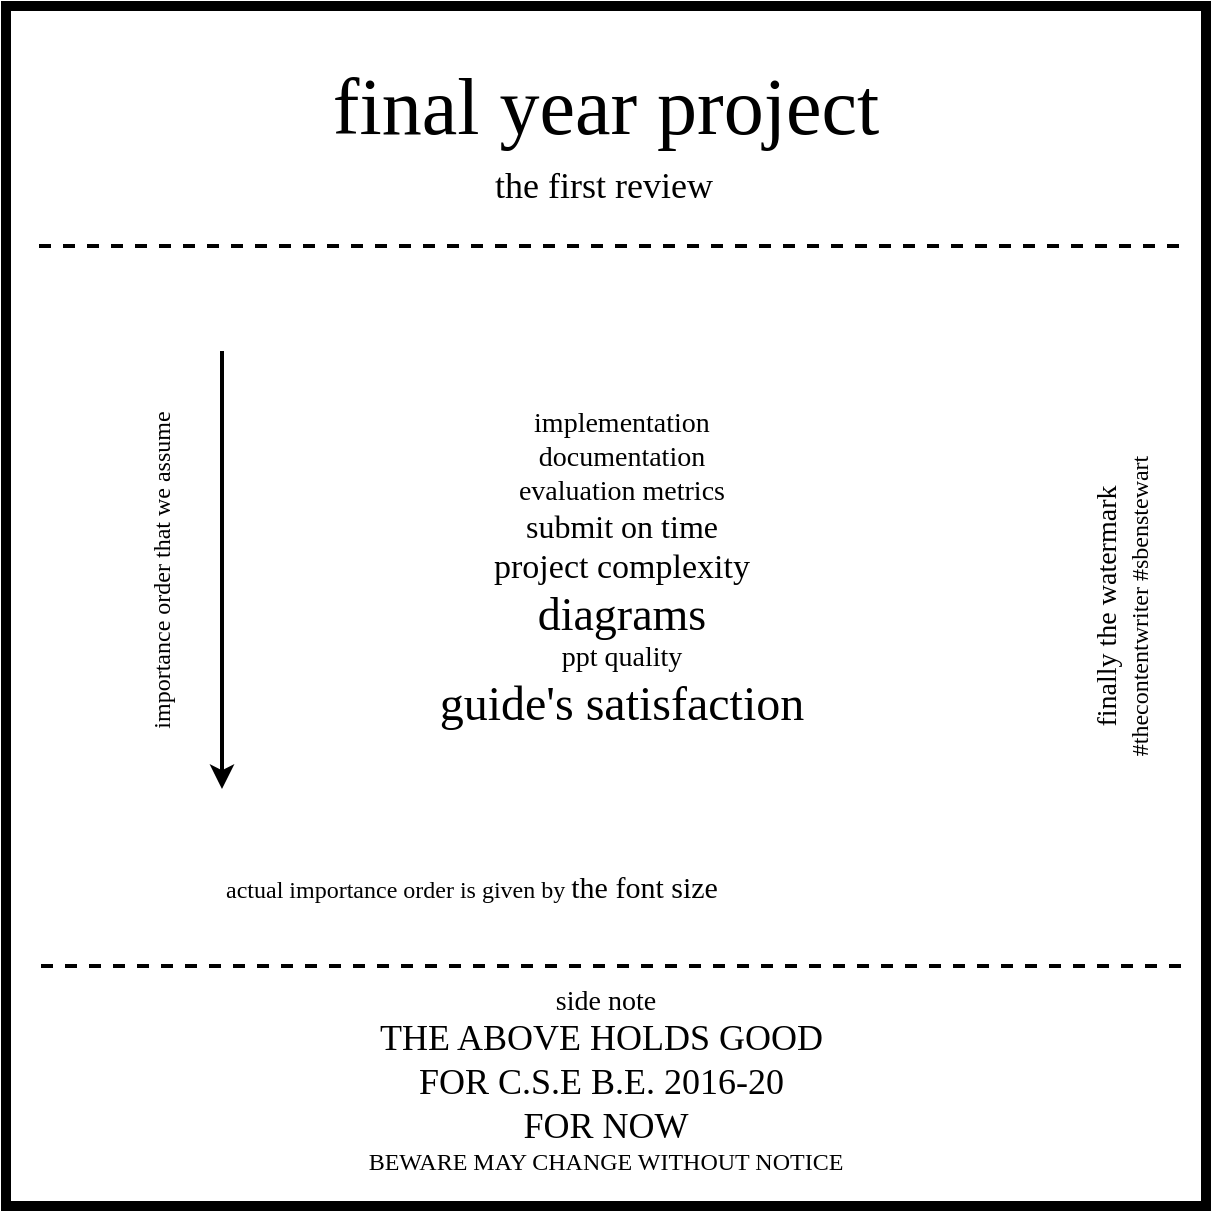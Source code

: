 <mxfile version="12.4.7" type="device"><diagram id="dX7Dphyso45SB9-RoEhv" name="Page-1"><mxGraphModel dx="786" dy="546" grid="1" gridSize="10" guides="1" tooltips="1" connect="1" arrows="1" fold="1" page="1" pageScale="1" pageWidth="827" pageHeight="1169" math="0" shadow="0"><root><mxCell id="0"/><mxCell id="1" parent="0"/><mxCell id="nfxZPmU7g6QgWNAvG-ER-2" value="" style="whiteSpace=wrap;html=1;aspect=fixed;strokeWidth=5;" parent="1" vertex="1"><mxGeometry x="210" y="90" width="600" height="600" as="geometry"/></mxCell><mxCell id="8b6ggLF4gSHIukh4vJdm-18" value="&lt;font face=&quot;xkcd&quot;&gt;&lt;span style=&quot;font-size: 40px&quot;&gt;final year project&lt;/span&gt;&lt;br&gt;&lt;/font&gt;" style="text;html=1;strokeColor=none;fillColor=none;align=center;verticalAlign=middle;whiteSpace=wrap;rounded=0;" parent="1" vertex="1"><mxGeometry x="300" y="130" width="420" height="20" as="geometry"/></mxCell><mxCell id="8b6ggLF4gSHIukh4vJdm-24" value="&lt;font face=&quot;xkcd&quot;&gt;&lt;span style=&quot;font-size: 18px&quot;&gt;the first review&lt;/span&gt;&lt;br&gt;&lt;/font&gt;" style="text;html=1;strokeColor=none;fillColor=none;align=center;verticalAlign=middle;whiteSpace=wrap;rounded=0;" parent="1" vertex="1"><mxGeometry x="269" y="170" width="480" height="20" as="geometry"/></mxCell><mxCell id="8b6ggLF4gSHIukh4vJdm-30" value="" style="endArrow=none;dashed=1;html=1;strokeWidth=2;" parent="1" edge="1"><mxGeometry width="50" height="50" relative="1" as="geometry"><mxPoint x="796.5" y="210" as="sourcePoint"/><mxPoint x="221.5" y="210" as="targetPoint"/></mxGeometry></mxCell><mxCell id="k-dpR7HA_-HZ3Fbqk2lw-16" value="" style="endArrow=none;dashed=1;html=1;strokeWidth=2;" parent="1" edge="1"><mxGeometry width="50" height="50" relative="1" as="geometry"><mxPoint x="797.5" y="570" as="sourcePoint"/><mxPoint x="222.5" y="570" as="targetPoint"/></mxGeometry></mxCell><mxCell id="k-dpR7HA_-HZ3Fbqk2lw-17" value="&lt;font face=&quot;xkcd&quot;&gt;&lt;span style=&quot;font-size: 14px&quot;&gt;side note&lt;/span&gt;&lt;/font&gt;&lt;font face=&quot;xkcd&quot;&gt;&lt;br&gt;&lt;/font&gt;&lt;span style=&quot;font-family: &amp;#34;xkcd&amp;#34; ; font-size: 18px&quot;&gt;THE ABOVE HOLDS GOOD&amp;nbsp;&lt;br&gt;FOR C.S.E B.E. 2016-20&amp;nbsp;&lt;br&gt;FOR NOW&lt;br&gt;&lt;/span&gt;&lt;span style=&quot;font-family: &amp;#34;xkcd&amp;#34;&quot;&gt;BEWARE MAY CHANGE WITHOUT NOTICE&lt;/span&gt;&lt;font face=&quot;xkcd&quot;&gt;&lt;br&gt;&lt;/font&gt;" style="text;html=1;strokeColor=none;fillColor=none;align=center;verticalAlign=middle;whiteSpace=wrap;rounded=0;" parent="1" vertex="1"><mxGeometry x="316" y="592" width="388" height="70" as="geometry"/></mxCell><mxCell id="euaHSMH8fYii958cPEId-22" style="edgeStyle=orthogonalEdgeStyle;rounded=0;orthogonalLoop=1;jettySize=auto;html=1;exitX=0.5;exitY=1;exitDx=0;exitDy=0;strokeWidth=2;" parent="1" edge="1"><mxGeometry relative="1" as="geometry"><mxPoint x="661" y="451" as="sourcePoint"/><mxPoint x="661" y="451" as="targetPoint"/></mxGeometry></mxCell><mxCell id="pKVuHFSoDqtFi99w7tCS-15" value="&lt;font face=&quot;xkcd&quot;&gt;&lt;span style=&quot;font-size: 14px&quot;&gt;finally the watermark&lt;br&gt;&lt;/span&gt;#thecontentwriter #sbenstewart&lt;br&gt;&lt;/font&gt;" style="text;html=1;strokeColor=none;fillColor=none;align=center;verticalAlign=middle;whiteSpace=wrap;rounded=0;rotation=-90;" parent="1" vertex="1"><mxGeometry x="623" y="380" width="290" height="20" as="geometry"/></mxCell><mxCell id="xVXQEZg2x4JGQGumI4uw-1" value="&lt;font style=&quot;font-size: 14px&quot;&gt;&lt;font style=&quot;font-size: 14px&quot;&gt;implementation&lt;/font&gt;&lt;br&gt;&lt;font style=&quot;font-size: 14px&quot;&gt;documentation&lt;/font&gt;&lt;br&gt;evaluation metrics&lt;/font&gt;&lt;br&gt;&lt;font style=&quot;font-size: 16px&quot;&gt;submit on time&lt;/font&gt;&lt;br&gt;&lt;font style=&quot;font-size: 17px&quot;&gt;project complexity&lt;/font&gt;&lt;br&gt;&lt;font style=&quot;font-size: 23px&quot;&gt;diagrams&lt;/font&gt;&lt;br&gt;&lt;font style=&quot;font-size: 14px&quot;&gt;ppt quality&lt;/font&gt;&lt;br&gt;&lt;font style=&quot;font-size: 24px&quot;&gt;guide's satisfaction&lt;/font&gt;" style="text;html=1;strokeColor=none;fillColor=none;align=center;verticalAlign=middle;whiteSpace=wrap;rounded=0;fontFamily=xkcd;" vertex="1" parent="1"><mxGeometry x="388" y="279.5" width="260" height="185" as="geometry"/></mxCell><mxCell id="xVXQEZg2x4JGQGumI4uw-2" value="importance order that we assume" style="text;html=1;strokeColor=none;fillColor=none;align=center;verticalAlign=middle;whiteSpace=wrap;rounded=0;fontFamily=xkcd;rotation=-90;" vertex="1" parent="1"><mxGeometry x="178" y="362" width="220" height="20" as="geometry"/></mxCell><mxCell id="xVXQEZg2x4JGQGumI4uw-4" value="" style="endArrow=classic;html=1;strokeWidth=2;fontFamily=xkcd;" edge="1" parent="1"><mxGeometry width="50" height="50" relative="1" as="geometry"><mxPoint x="318" y="262.5" as="sourcePoint"/><mxPoint x="318" y="481.5" as="targetPoint"/></mxGeometry></mxCell><mxCell id="xVXQEZg2x4JGQGumI4uw-5" value="&lt;font style=&quot;font-size: 12px&quot;&gt;actual importance order is given by &lt;/font&gt;&lt;font style=&quot;font-size: 15px&quot;&gt;the font size&lt;/font&gt;" style="text;html=1;strokeColor=none;fillColor=none;align=center;verticalAlign=middle;whiteSpace=wrap;rounded=0;fontFamily=xkcd;rotation=0;" vertex="1" parent="1"><mxGeometry x="269" y="520" width="348" height="20" as="geometry"/></mxCell></root></mxGraphModel></diagram></mxfile>